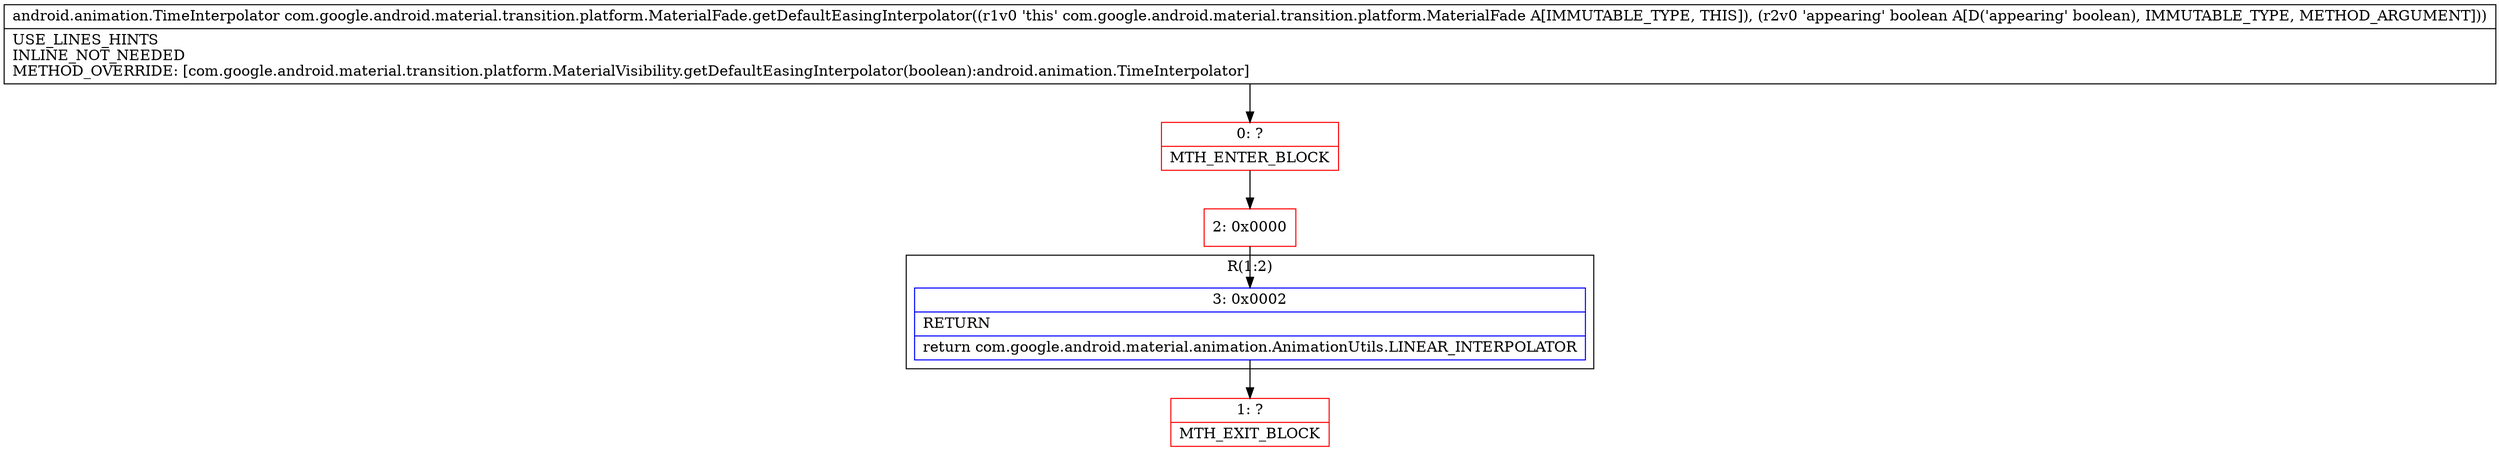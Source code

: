 digraph "CFG forcom.google.android.material.transition.platform.MaterialFade.getDefaultEasingInterpolator(Z)Landroid\/animation\/TimeInterpolator;" {
subgraph cluster_Region_1293436115 {
label = "R(1:2)";
node [shape=record,color=blue];
Node_3 [shape=record,label="{3\:\ 0x0002|RETURN\l|return com.google.android.material.animation.AnimationUtils.LINEAR_INTERPOLATOR\l}"];
}
Node_0 [shape=record,color=red,label="{0\:\ ?|MTH_ENTER_BLOCK\l}"];
Node_2 [shape=record,color=red,label="{2\:\ 0x0000}"];
Node_1 [shape=record,color=red,label="{1\:\ ?|MTH_EXIT_BLOCK\l}"];
MethodNode[shape=record,label="{android.animation.TimeInterpolator com.google.android.material.transition.platform.MaterialFade.getDefaultEasingInterpolator((r1v0 'this' com.google.android.material.transition.platform.MaterialFade A[IMMUTABLE_TYPE, THIS]), (r2v0 'appearing' boolean A[D('appearing' boolean), IMMUTABLE_TYPE, METHOD_ARGUMENT]))  | USE_LINES_HINTS\lINLINE_NOT_NEEDED\lMETHOD_OVERRIDE: [com.google.android.material.transition.platform.MaterialVisibility.getDefaultEasingInterpolator(boolean):android.animation.TimeInterpolator]\l}"];
MethodNode -> Node_0;Node_3 -> Node_1;
Node_0 -> Node_2;
Node_2 -> Node_3;
}

